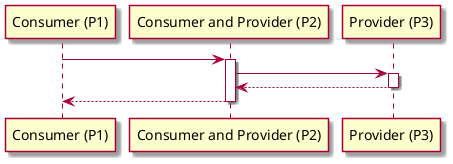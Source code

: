 
@startuml consumer-provider
skin rose


participant "Consumer (P1)" as P1
participant "Consumer and Provider (P2)" as P2
participant "Provider (P3)" as P3

P1 -> P2
activate P2
    P2 -> P3
    activate P3
        P3 --> P2
    deactivate P3
    P2 --> P1
deactivate P2

@enduml